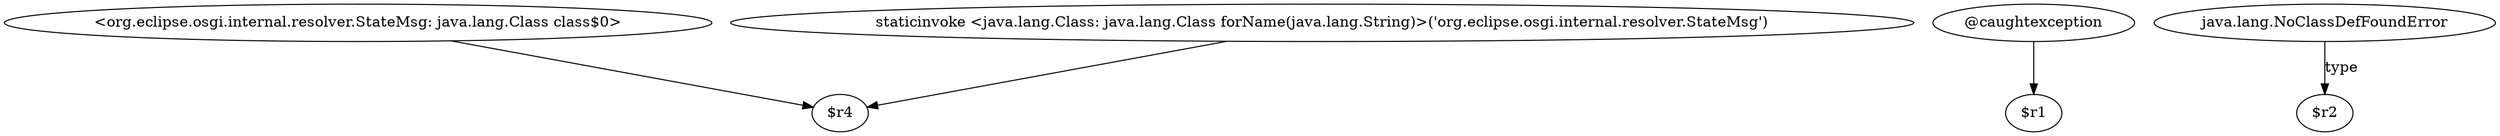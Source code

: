 digraph g {
0[label="<org.eclipse.osgi.internal.resolver.StateMsg: java.lang.Class class$0>"]
1[label="$r4"]
0->1[label=""]
2[label="@caughtexception"]
3[label="$r1"]
2->3[label=""]
4[label="staticinvoke <java.lang.Class: java.lang.Class forName(java.lang.String)>('org.eclipse.osgi.internal.resolver.StateMsg')"]
4->1[label=""]
5[label="java.lang.NoClassDefFoundError"]
6[label="$r2"]
5->6[label="type"]
}